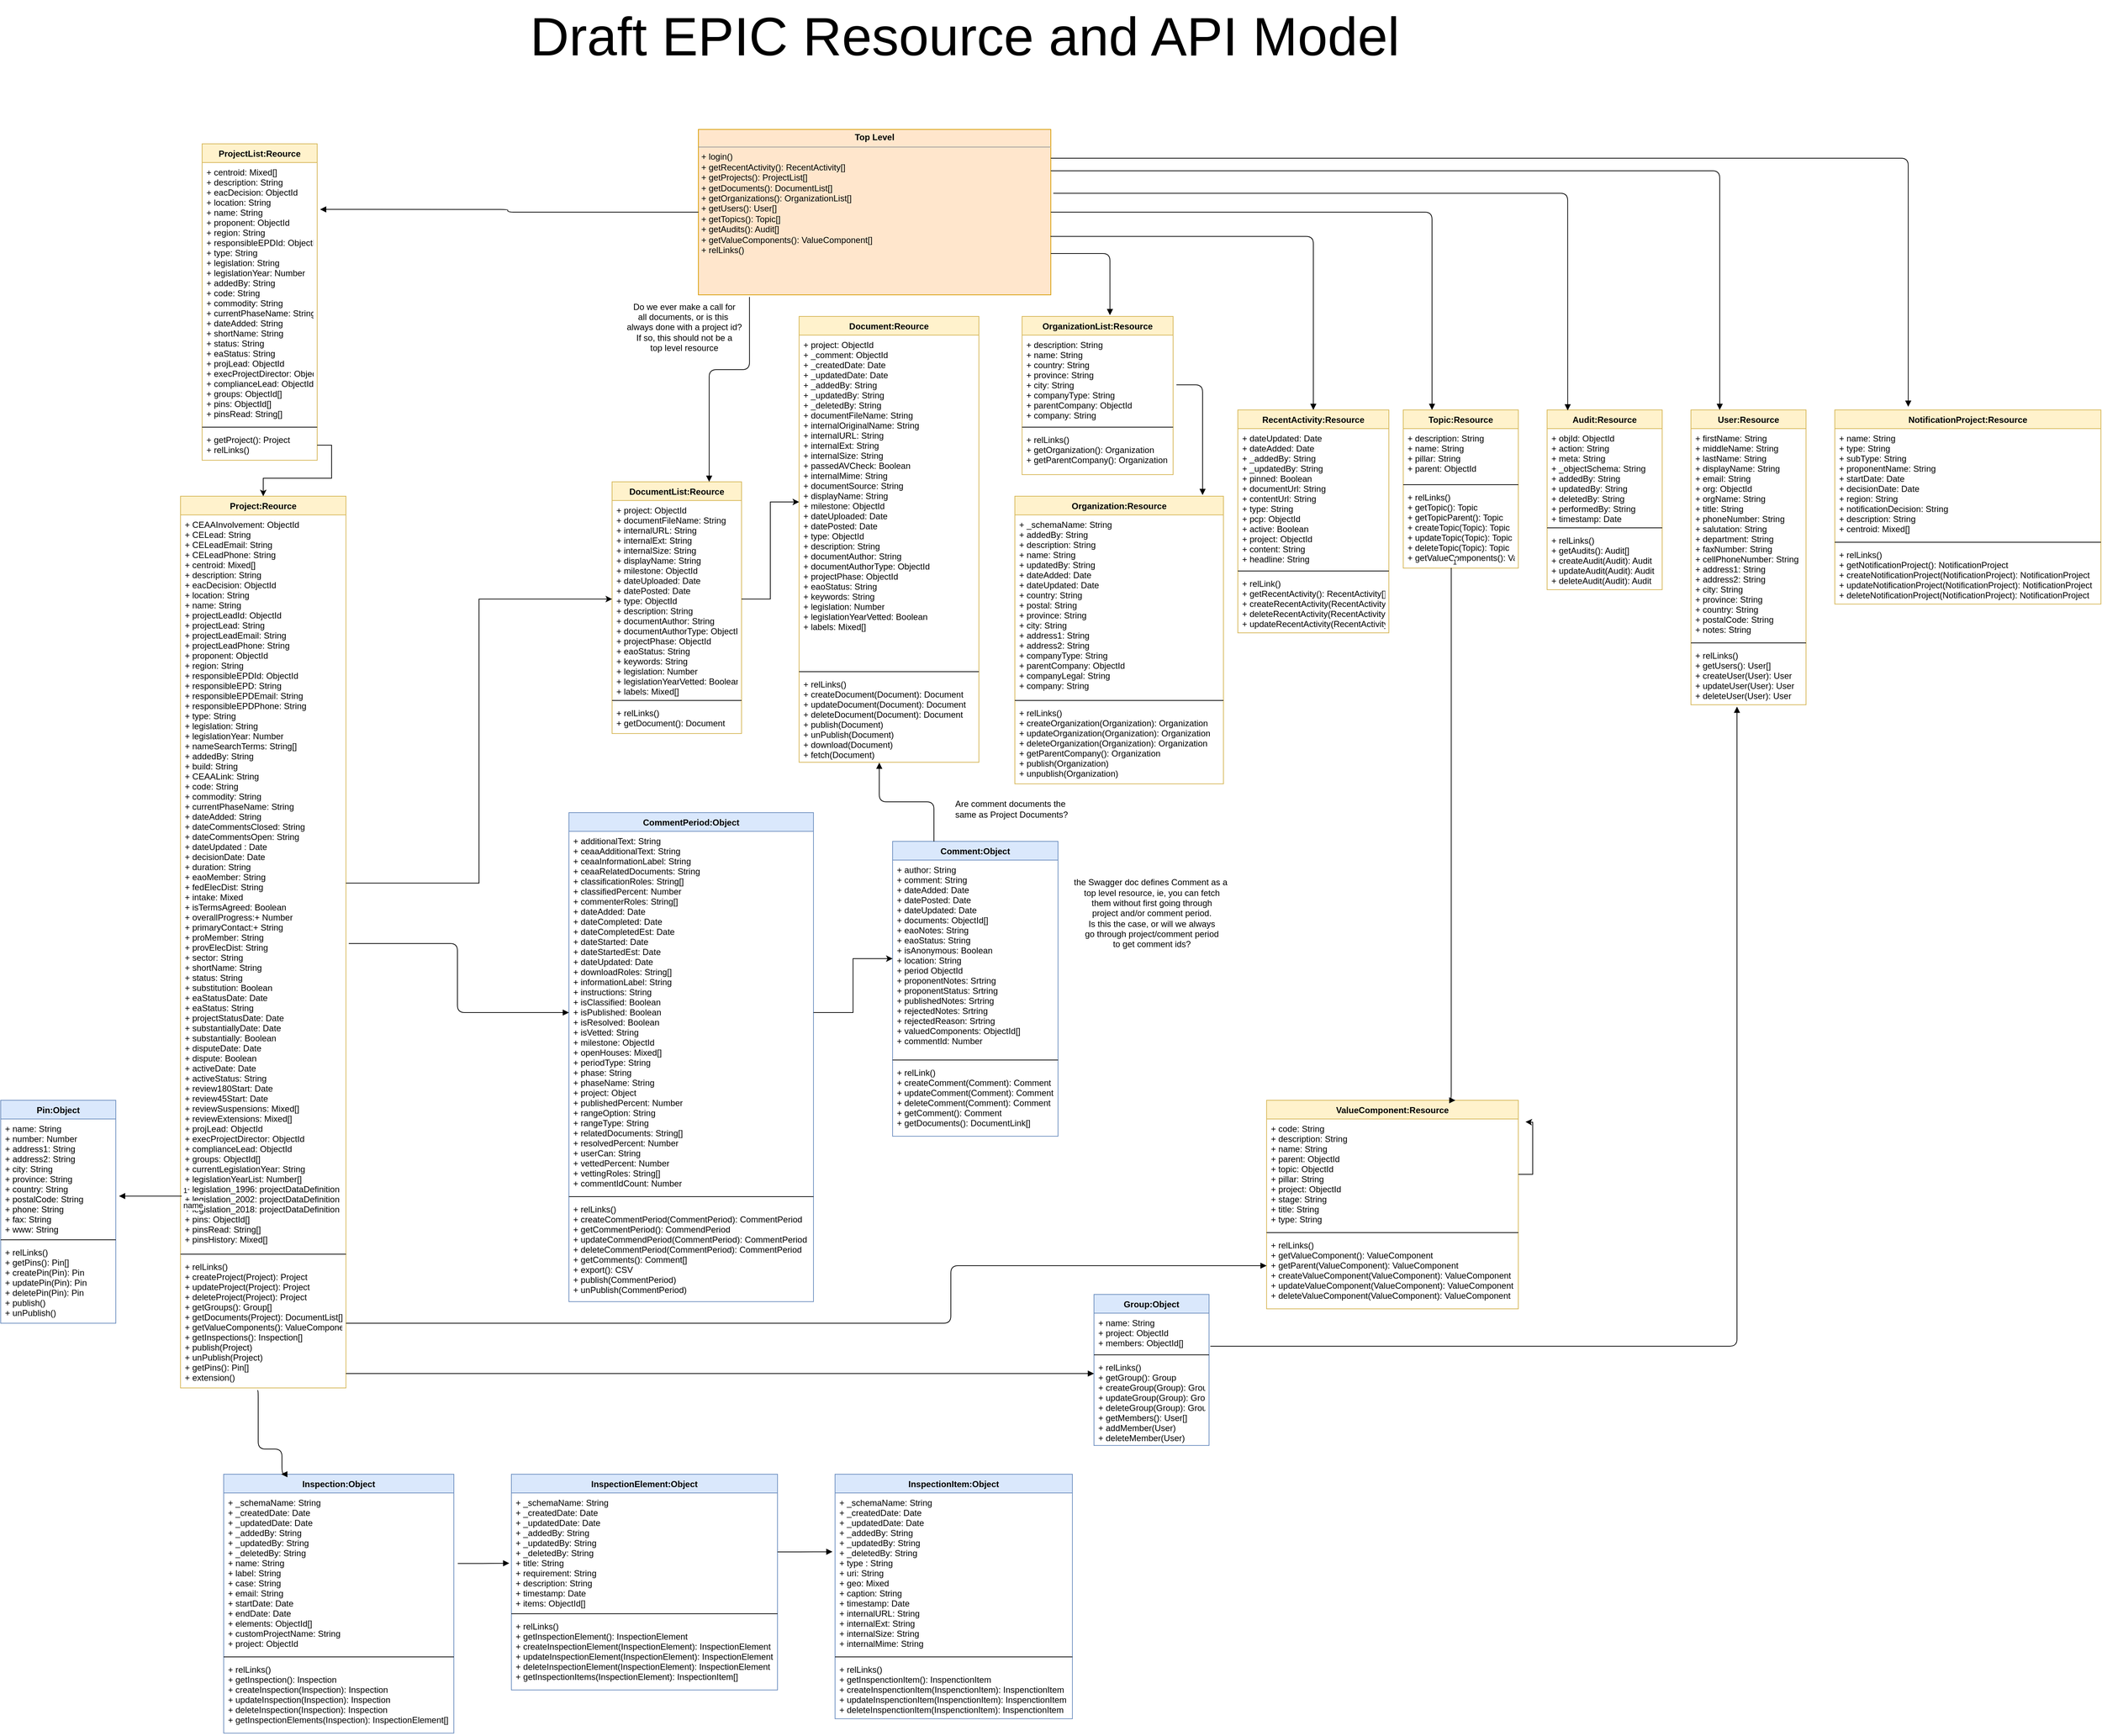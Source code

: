 <mxfile version="12.5.3" type="device"><diagram name="Page-1" id="5f0bae14-7c28-e335-631c-24af17079c00"><mxGraphModel dx="14552" dy="3035" grid="1" gridSize="10" guides="1" tooltips="1" connect="1" arrows="1" fold="1" page="1" pageScale="1" pageWidth="4681" pageHeight="3300" background="#ffffff" math="0" shadow="0"><root><mxCell id="0"/><mxCell id="1" parent="0"/><mxCell id="Jfxm3cT2rvwIQN4_iZR5-6" value="&lt;p style=&quot;margin: 0px ; margin-top: 4px ; text-align: center&quot;&gt;&lt;b&gt;Top Level&lt;/b&gt;&lt;/p&gt;&lt;hr size=&quot;1&quot;&gt;&lt;p style=&quot;margin: 0px ; margin-left: 4px&quot;&gt;+ login()&lt;/p&gt;&lt;p style=&quot;margin: 0px ; margin-left: 4px&quot;&gt;+ getRecentActivity(): RecentActivity[]&lt;/p&gt;&lt;p style=&quot;margin: 0px ; margin-left: 4px&quot;&gt;+ getProjects(): ProjectList[]&lt;br&gt;+ getDocuments(): DocumentList[]&lt;/p&gt;&lt;p style=&quot;margin: 0px ; margin-left: 4px&quot;&gt;+ getOrganizations(): OrganizationList[]&lt;/p&gt;&lt;p style=&quot;margin: 0px ; margin-left: 4px&quot;&gt;+ getUsers(): User[]&lt;/p&gt;&lt;p style=&quot;margin: 0px ; margin-left: 4px&quot;&gt;+ getTopics(): Topic[]&lt;/p&gt;&lt;p style=&quot;margin: 0px ; margin-left: 4px&quot;&gt;+ getAudits(): Audit[]&lt;/p&gt;&lt;p style=&quot;margin: 0px ; margin-left: 4px&quot;&gt;+ getValueComponents(): ValueComponent[]&lt;/p&gt;&lt;p style=&quot;margin: 0px ; margin-left: 4px&quot;&gt;+ relLinks()&lt;/p&gt;" style="verticalAlign=top;align=left;overflow=fill;fontSize=12;fontFamily=Helvetica;html=1;fillColor=#ffe6cc;strokeColor=#d79b00;" vertex="1" parent="1"><mxGeometry x="-7980" y="390" width="490" height="230" as="geometry"/></mxCell><mxCell id="Jfxm3cT2rvwIQN4_iZR5-15" value="ProjectList:Reource" style="swimlane;fontStyle=1;align=center;verticalAlign=top;childLayout=stackLayout;horizontal=1;startSize=26;horizontalStack=0;resizeParent=1;resizeParentMax=0;resizeLast=0;collapsible=1;marginBottom=0;fillColor=#fff2cc;strokeColor=#d6b656;" vertex="1" parent="1"><mxGeometry x="-8670" y="410" width="160" height="440" as="geometry"/></mxCell><mxCell id="Jfxm3cT2rvwIQN4_iZR5-16" value="+ centroid: Mixed[]&#10;+ description: String&#10;+ eacDecision: ObjectId&#10;+ location: String&#10;+ name: String&#10;+ proponent: ObjectId&#10;+ region: String&#10;+ responsibleEPDId: ObjectId&#10;+ type: String&#10;+ legislation: String&#10;+ legislationYear: Number&#10;+ addedBy: String&#10;+ code: String&#10;+ commodity: String&#10;+ currentPhaseName: String&#10;+ dateAdded: String&#10;+ shortName: String&#10;+ status: String&#10;+ eaStatus: String&#10;+ projLead: ObjectId&#10;+ execProjectDirector: ObjectId&#10;+ complianceLead: ObjectId&#10;+ groups: ObjectId[]&#10;+ pins: ObjectId[]&#10;+ pinsRead: String[]&#10;" style="text;strokeColor=none;fillColor=none;align=left;verticalAlign=top;spacingLeft=4;spacingRight=4;overflow=hidden;rotatable=0;points=[[0,0.5],[1,0.5]];portConstraint=eastwest;" vertex="1" parent="Jfxm3cT2rvwIQN4_iZR5-15"><mxGeometry y="26" width="160" height="364" as="geometry"/></mxCell><mxCell id="Jfxm3cT2rvwIQN4_iZR5-17" value="" style="line;strokeWidth=1;fillColor=none;align=left;verticalAlign=middle;spacingTop=-1;spacingLeft=3;spacingRight=3;rotatable=0;labelPosition=right;points=[];portConstraint=eastwest;" vertex="1" parent="Jfxm3cT2rvwIQN4_iZR5-15"><mxGeometry y="390" width="160" height="8" as="geometry"/></mxCell><mxCell id="Jfxm3cT2rvwIQN4_iZR5-18" value="+ getProject(): Project&#10;+ relLinks()" style="text;strokeColor=none;fillColor=none;align=left;verticalAlign=top;spacingLeft=4;spacingRight=4;overflow=hidden;rotatable=0;points=[[0,0.5],[1,0.5]];portConstraint=eastwest;" vertex="1" parent="Jfxm3cT2rvwIQN4_iZR5-15"><mxGeometry y="398" width="160" height="42" as="geometry"/></mxCell><mxCell id="Jfxm3cT2rvwIQN4_iZR5-23" value="Project:Reource" style="swimlane;fontStyle=1;align=center;verticalAlign=top;childLayout=stackLayout;horizontal=1;startSize=26;horizontalStack=0;resizeParent=1;resizeParentMax=0;resizeLast=0;collapsible=1;marginBottom=0;fillColor=#fff2cc;strokeColor=#d6b656;" vertex="1" parent="1"><mxGeometry x="-8700" y="900" width="230" height="1240" as="geometry"/></mxCell><mxCell id="Jfxm3cT2rvwIQN4_iZR5-24" value="+ CEAAInvolvement: ObjectId&#10;+ CELead: String&#10;+ CELeadEmail: String&#10;+ CELeadPhone: String&#10;+ centroid: Mixed[]&#10;+ description: String&#10;+ eacDecision: ObjectId&#10;+ location: String&#10;+ name: String&#10;+ projectLeadId: ObjectId&#10;+ projectLead: String&#10;+ projectLeadEmail: String&#10;+ projectLeadPhone: String&#10;+ proponent: ObjectId&#10;+ region: String&#10;+ responsibleEPDId: ObjectId&#10;+ responsibleEPD: String&#10;+ responsibleEPDEmail: String&#10;+ responsibleEPDPhone: String&#10;+ type: String&#10;+ legislation: String&#10;+ legislationYear: Number&#10;+ nameSearchTerms: String[]&#10;+ addedBy: String&#10;+ build: String&#10;+ CEAALink: String&#10;+ code: String&#10;+ commodity: String&#10;+ currentPhaseName: String&#10;+ dateAdded: String&#10;+ dateCommentsClosed: String&#10;+ dateCommentsOpen: String&#10;+ dateUpdated : Date&#10;+ decisionDate: Date&#10;+ duration: String&#10;+ eaoMember: String&#10;+ fedElecDist: String&#10;+ intake: Mixed&#10;+ isTermsAgreed: Boolean&#10;+ overallProgress:+ Number&#10;+ primaryContact:+ String&#10;+ proMember: String&#10;+ provElecDist: String&#10;+ sector: String&#10;+ shortName: String&#10;+ status: String&#10;+ substitution: Boolean&#10;+ eaStatusDate: Date&#10;+ eaStatus: String&#10;+ projectStatusDate: Date&#10;+ substantiallyDate: Date&#10;+ substantially: Boolean&#10;+ disputeDate: Date&#10;+ dispute: Boolean&#10;+ activeDate: Date&#10;+ activeStatus: String&#10;+ review180Start: Date&#10;+ review45Start: Date&#10;+ reviewSuspensions: Mixed[]&#10;+ reviewExtensions: Mixed[]&#10;+ projLead: ObjectId&#10;+ execProjectDirector: ObjectId&#10;+ complianceLead: ObjectId&#10;+ groups: ObjectId[]&#10;+ currentLegislationYear: String&#10;+ legislationYearList: Number[]&#10;+ legislation_1996: projectDataDefinition&#10;+ legislation_2002: projectDataDefinition&#10;+ legislation_2018: projectDataDefinition&#10;+ pins: ObjectId[]&#10;+ pinsRead: String[]&#10;+ pinsHistory: Mixed[]" style="text;strokeColor=none;fillColor=none;align=left;verticalAlign=top;spacingLeft=4;spacingRight=4;overflow=hidden;rotatable=0;points=[[0,0.5],[1,0.5]];portConstraint=eastwest;" vertex="1" parent="Jfxm3cT2rvwIQN4_iZR5-23"><mxGeometry y="26" width="230" height="1024" as="geometry"/></mxCell><mxCell id="Jfxm3cT2rvwIQN4_iZR5-25" value="" style="line;strokeWidth=1;fillColor=none;align=left;verticalAlign=middle;spacingTop=-1;spacingLeft=3;spacingRight=3;rotatable=0;labelPosition=right;points=[];portConstraint=eastwest;" vertex="1" parent="Jfxm3cT2rvwIQN4_iZR5-23"><mxGeometry y="1050" width="230" height="8" as="geometry"/></mxCell><mxCell id="Jfxm3cT2rvwIQN4_iZR5-26" value="+ relLinks()&#10;+ createProject(Project): Project&#10;+ updateProject(Project): Project&#10;+ deleteProject(Project): Project&#10;+ getGroups(): Group[]&#10;+ getDocuments(Project): DocumentList[]&#10;+ getValueComponents(): ValueComponent[]&#10;+ getInspections(): Inspection[]&#10;+ publish(Project)&#10;+ unPublish(Project)&#10;+ getPins(): Pin[]&#10;+ extension()" style="text;strokeColor=none;fillColor=none;align=left;verticalAlign=top;spacingLeft=4;spacingRight=4;overflow=hidden;rotatable=0;points=[[0,0.5],[1,0.5]];portConstraint=eastwest;" vertex="1" parent="Jfxm3cT2rvwIQN4_iZR5-23"><mxGeometry y="1058" width="230" height="182" as="geometry"/></mxCell><mxCell id="Jfxm3cT2rvwIQN4_iZR5-31" value="DocumentList:Reource" style="swimlane;fontStyle=1;align=center;verticalAlign=top;childLayout=stackLayout;horizontal=1;startSize=26;horizontalStack=0;resizeParent=1;resizeParentMax=0;resizeLast=0;collapsible=1;marginBottom=0;fillColor=#fff2cc;strokeColor=#d6b656;" vertex="1" parent="1"><mxGeometry x="-8100" y="880" width="180" height="350" as="geometry"/></mxCell><mxCell id="Jfxm3cT2rvwIQN4_iZR5-32" value="+ project: ObjectId&#10;+ documentFileName: String&#10;+ internalURL: String&#10;+ internalExt: String&#10;+ internalSize: String&#10;+ displayName: String&#10;+ milestone: ObjectId&#10;+ dateUploaded: Date&#10;+ datePosted: Date&#10;+ type: ObjectId&#10;+ description: String&#10;+ documentAuthor: String&#10;+ documentAuthorType: ObjectId&#10;+ projectPhase: ObjectId&#10;+ eaoStatus: String&#10;+ keywords: String&#10;+ legislation: Number&#10;+ legislationYearVetted: Boolean&#10;+ labels: Mixed[]" style="text;strokeColor=none;fillColor=none;align=left;verticalAlign=top;spacingLeft=4;spacingRight=4;overflow=hidden;rotatable=0;points=[[0,0.5],[1,0.5]];portConstraint=eastwest;" vertex="1" parent="Jfxm3cT2rvwIQN4_iZR5-31"><mxGeometry y="26" width="180" height="274" as="geometry"/></mxCell><mxCell id="Jfxm3cT2rvwIQN4_iZR5-33" value="" style="line;strokeWidth=1;fillColor=none;align=left;verticalAlign=middle;spacingTop=-1;spacingLeft=3;spacingRight=3;rotatable=0;labelPosition=right;points=[];portConstraint=eastwest;" vertex="1" parent="Jfxm3cT2rvwIQN4_iZR5-31"><mxGeometry y="300" width="180" height="8" as="geometry"/></mxCell><mxCell id="Jfxm3cT2rvwIQN4_iZR5-34" value="+ relLinks()&#10;+ getDocument(): Document" style="text;strokeColor=none;fillColor=none;align=left;verticalAlign=top;spacingLeft=4;spacingRight=4;overflow=hidden;rotatable=0;points=[[0,0.5],[1,0.5]];portConstraint=eastwest;" vertex="1" parent="Jfxm3cT2rvwIQN4_iZR5-31"><mxGeometry y="308" width="180" height="42" as="geometry"/></mxCell><mxCell id="Jfxm3cT2rvwIQN4_iZR5-35" value="Document:Reource" style="swimlane;fontStyle=1;align=center;verticalAlign=top;childLayout=stackLayout;horizontal=1;startSize=26;horizontalStack=0;resizeParent=1;resizeParentMax=0;resizeLast=0;collapsible=1;marginBottom=0;fillColor=#fff2cc;strokeColor=#d6b656;" vertex="1" parent="1"><mxGeometry x="-7840" y="650" width="250" height="620" as="geometry"/></mxCell><mxCell id="Jfxm3cT2rvwIQN4_iZR5-36" value="+ project: ObjectId&#10;+ _comment: ObjectId&#10;+ _createdDate: Date&#10;+ _updatedDate: Date&#10;+ _addedBy: String&#10;+ _updatedBy: String&#10;+ _deletedBy: String&#10;+ documentFileName: String&#10;+ internalOriginalName: String&#10;+ internalURL: String&#10;+ internalExt: String&#10;+ internalSize: String&#10;+ passedAVCheck: Boolean&#10;+ internalMime: String&#10;+ documentSource: String&#10;+ displayName: String&#10;+ milestone: ObjectId&#10;+ dateUploaded: Date&#10;+ datePosted: Date&#10;+ type: ObjectId&#10;+ description: String&#10;+ documentAuthor: String&#10;+ documentAuthorType: ObjectId&#10;+ projectPhase: ObjectId&#10;+ eaoStatus: String&#10;+ keywords: String&#10;+ legislation: Number&#10;+ legislationYearVetted: Boolean&#10;+ labels: Mixed[]" style="text;strokeColor=none;fillColor=none;align=left;verticalAlign=top;spacingLeft=4;spacingRight=4;overflow=hidden;rotatable=0;points=[[0,0.5],[1,0.5]];portConstraint=eastwest;" vertex="1" parent="Jfxm3cT2rvwIQN4_iZR5-35"><mxGeometry y="26" width="250" height="464" as="geometry"/></mxCell><mxCell id="Jfxm3cT2rvwIQN4_iZR5-37" value="" style="line;strokeWidth=1;fillColor=none;align=left;verticalAlign=middle;spacingTop=-1;spacingLeft=3;spacingRight=3;rotatable=0;labelPosition=right;points=[];portConstraint=eastwest;" vertex="1" parent="Jfxm3cT2rvwIQN4_iZR5-35"><mxGeometry y="490" width="250" height="8" as="geometry"/></mxCell><mxCell id="Jfxm3cT2rvwIQN4_iZR5-38" value="+ relLinks()&#10;+ createDocument(Document): Document&#10;+ updateDocument(Document): Document&#10;+ deleteDocument(Document): Document&#10;+ publish(Document)&#10;+ unPublish(Document)&#10;+ download(Document)&#10;+ fetch(Document)" style="text;strokeColor=none;fillColor=none;align=left;verticalAlign=top;spacingLeft=4;spacingRight=4;overflow=hidden;rotatable=0;points=[[0,0.5],[1,0.5]];portConstraint=eastwest;" vertex="1" parent="Jfxm3cT2rvwIQN4_iZR5-35"><mxGeometry y="498" width="250" height="122" as="geometry"/></mxCell><mxCell id="Jfxm3cT2rvwIQN4_iZR5-42" value="" style="endArrow=block;endFill=1;html=1;edgeStyle=orthogonalEdgeStyle;align=left;verticalAlign=top;entryX=0.75;entryY=0;entryDx=0;entryDy=0;exitX=0.145;exitY=1.013;exitDx=0;exitDy=0;exitPerimeter=0;shadow=0;comic=0;strokeColor=#000000;jumpStyle=none;" edge="1" parent="1" source="Jfxm3cT2rvwIQN4_iZR5-6" target="Jfxm3cT2rvwIQN4_iZR5-31"><mxGeometry x="-1" relative="1" as="geometry"><mxPoint x="-7810" y="540" as="sourcePoint"/><mxPoint x="-7650" y="540" as="targetPoint"/><Array as="points"><mxPoint x="-7909" y="724"/><mxPoint x="-7965" y="724"/></Array></mxGeometry></mxCell><mxCell id="Jfxm3cT2rvwIQN4_iZR5-43" value="" style="resizable=0;html=1;align=left;verticalAlign=bottom;labelBackgroundColor=#ffffff;fontSize=10;" connectable="0" vertex="1" parent="Jfxm3cT2rvwIQN4_iZR5-42"><mxGeometry x="-1" relative="1" as="geometry"/></mxCell><mxCell id="Jfxm3cT2rvwIQN4_iZR5-60" value="OrganizationList:Resource" style="swimlane;fontStyle=1;align=center;verticalAlign=top;childLayout=stackLayout;horizontal=1;startSize=26;horizontalStack=0;resizeParent=1;resizeParentMax=0;resizeLast=0;collapsible=1;marginBottom=0;fillColor=#fff2cc;strokeColor=#d6b656;" vertex="1" parent="1"><mxGeometry x="-7530" y="650" width="210" height="220" as="geometry"/></mxCell><mxCell id="Jfxm3cT2rvwIQN4_iZR5-61" value="+ description: String&#10;+ name: String&#10;+ country: String&#10;+ province: String&#10;+ city: String&#10;+ companyType: String&#10;+ parentCompany: ObjectId&#10;+ company: String" style="text;strokeColor=none;fillColor=none;align=left;verticalAlign=top;spacingLeft=4;spacingRight=4;overflow=hidden;rotatable=0;points=[[0,0.5],[1,0.5]];portConstraint=eastwest;" vertex="1" parent="Jfxm3cT2rvwIQN4_iZR5-60"><mxGeometry y="26" width="210" height="124" as="geometry"/></mxCell><mxCell id="Jfxm3cT2rvwIQN4_iZR5-62" value="" style="line;strokeWidth=1;fillColor=none;align=left;verticalAlign=middle;spacingTop=-1;spacingLeft=3;spacingRight=3;rotatable=0;labelPosition=right;points=[];portConstraint=eastwest;" vertex="1" parent="Jfxm3cT2rvwIQN4_iZR5-60"><mxGeometry y="150" width="210" height="8" as="geometry"/></mxCell><mxCell id="Jfxm3cT2rvwIQN4_iZR5-63" value="+ relLinks()&#10;+ getOrganization(): Organization&#10;+ getParentCompany(): Organization" style="text;strokeColor=none;fillColor=none;align=left;verticalAlign=top;spacingLeft=4;spacingRight=4;overflow=hidden;rotatable=0;points=[[0,0.5],[1,0.5]];portConstraint=eastwest;" vertex="1" parent="Jfxm3cT2rvwIQN4_iZR5-60"><mxGeometry y="158" width="210" height="62" as="geometry"/></mxCell><mxCell id="Jfxm3cT2rvwIQN4_iZR5-64" value="Organization:Resource" style="swimlane;fontStyle=1;align=center;verticalAlign=top;childLayout=stackLayout;horizontal=1;startSize=26;horizontalStack=0;resizeParent=1;resizeParentMax=0;resizeLast=0;collapsible=1;marginBottom=0;fillColor=#fff2cc;strokeColor=#d6b656;" vertex="1" parent="1"><mxGeometry x="-7540" y="900" width="290" height="400" as="geometry"/></mxCell><mxCell id="Jfxm3cT2rvwIQN4_iZR5-65" value="+ _schemaName: String&#10;+ addedBy: String&#10;+ description: String&#10;+ name: String&#10;+ updatedBy: String&#10;+ dateAdded: Date&#10;+ dateUpdated: Date&#10;+ country: String&#10;+ postal: String&#10;+ province: String&#10;+ city: String&#10;+ address1: String&#10;+ address2: String&#10;+ companyType: String&#10;+ parentCompany: ObjectId&#10;+ companyLegal: String&#10;+ company: String" style="text;strokeColor=none;fillColor=none;align=left;verticalAlign=top;spacingLeft=4;spacingRight=4;overflow=hidden;rotatable=0;points=[[0,0.5],[1,0.5]];portConstraint=eastwest;" vertex="1" parent="Jfxm3cT2rvwIQN4_iZR5-64"><mxGeometry y="26" width="290" height="254" as="geometry"/></mxCell><mxCell id="Jfxm3cT2rvwIQN4_iZR5-66" value="" style="line;strokeWidth=1;fillColor=none;align=left;verticalAlign=middle;spacingTop=-1;spacingLeft=3;spacingRight=3;rotatable=0;labelPosition=right;points=[];portConstraint=eastwest;" vertex="1" parent="Jfxm3cT2rvwIQN4_iZR5-64"><mxGeometry y="280" width="290" height="8" as="geometry"/></mxCell><mxCell id="Jfxm3cT2rvwIQN4_iZR5-67" value="+ relLinks()&#10;+ createOrganization(Organization): Organization&#10;+ updateOrganization(Organization): Organization&#10;+ deleteOrganization(Organization): Organization&#10;+ getParentCompany(): Organization&#10;+ publish(Organization)&#10;+ unpublish(Organization)" style="text;strokeColor=none;fillColor=none;align=left;verticalAlign=top;spacingLeft=4;spacingRight=4;overflow=hidden;rotatable=0;points=[[0,0.5],[1,0.5]];portConstraint=eastwest;" vertex="1" parent="Jfxm3cT2rvwIQN4_iZR5-64"><mxGeometry y="288" width="290" height="112" as="geometry"/></mxCell><mxCell id="Jfxm3cT2rvwIQN4_iZR5-73" value="Topic:Resource" style="swimlane;fontStyle=1;align=center;verticalAlign=top;childLayout=stackLayout;horizontal=1;startSize=26;horizontalStack=0;resizeParent=1;resizeParentMax=0;resizeLast=0;collapsible=1;marginBottom=0;fillColor=#fff2cc;strokeColor=#d6b656;" vertex="1" parent="1"><mxGeometry x="-7000" y="780" width="160" height="220" as="geometry"/></mxCell><mxCell id="Jfxm3cT2rvwIQN4_iZR5-74" value="+ description: String&#10;+ name: String&#10;+ pillar: String&#10;+ parent: ObjectId" style="text;strokeColor=none;fillColor=none;align=left;verticalAlign=top;spacingLeft=4;spacingRight=4;overflow=hidden;rotatable=0;points=[[0,0.5],[1,0.5]];portConstraint=eastwest;" vertex="1" parent="Jfxm3cT2rvwIQN4_iZR5-73"><mxGeometry y="26" width="160" height="74" as="geometry"/></mxCell><mxCell id="Jfxm3cT2rvwIQN4_iZR5-75" value="" style="line;strokeWidth=1;fillColor=none;align=left;verticalAlign=middle;spacingTop=-1;spacingLeft=3;spacingRight=3;rotatable=0;labelPosition=right;points=[];portConstraint=eastwest;" vertex="1" parent="Jfxm3cT2rvwIQN4_iZR5-73"><mxGeometry y="100" width="160" height="8" as="geometry"/></mxCell><mxCell id="Jfxm3cT2rvwIQN4_iZR5-76" value="+ relLinks()&#10;+ getTopic(): Topic&#10;+ getTopicParent(): Topic&#10;+ createTopic(Topic): Topic&#10;+ updateTopic(Topic): Topic&#10;+ deleteTopic(Topic): Topic&#10;+ getValueComponents(): ValueComponent[]" style="text;strokeColor=none;fillColor=none;align=left;verticalAlign=top;spacingLeft=4;spacingRight=4;overflow=hidden;rotatable=0;points=[[0,0.5],[1,0.5]];portConstraint=eastwest;" vertex="1" parent="Jfxm3cT2rvwIQN4_iZR5-73"><mxGeometry y="108" width="160" height="112" as="geometry"/></mxCell><mxCell id="Jfxm3cT2rvwIQN4_iZR5-79" value="CommentPeriod:Object" style="swimlane;fontStyle=1;align=center;verticalAlign=top;childLayout=stackLayout;horizontal=1;startSize=26;horizontalStack=0;resizeParent=1;resizeParentMax=0;resizeLast=0;collapsible=1;marginBottom=0;fillColor=#dae8fc;strokeColor=#6c8ebf;" vertex="1" parent="1"><mxGeometry x="-8160" y="1340" width="340" height="680" as="geometry"/></mxCell><mxCell id="Jfxm3cT2rvwIQN4_iZR5-80" value="+ additionalText: String&#10;+ ceaaAdditionalText: String&#10;+ ceaaInformationLabel: String&#10;+ ceaaRelatedDocuments: String&#10;+ classificationRoles: String[]&#10;+ classifiedPercent: Number&#10;+ commenterRoles: String[]&#10;+ dateAdded: Date&#10;+ dateCompleted: Date&#10;+ dateCompletedEst: Date&#10;+ dateStarted: Date&#10;+ dateStartedEst: Date&#10;+ dateUpdated: Date&#10;+ downloadRoles: String[]&#10;+ informationLabel: String&#10;+ instructions: String&#10;+ isClassified: Boolean&#10;+ isPublished: Boolean&#10;+ isResolved: Boolean&#10;+ isVetted: String&#10;+ milestone: ObjectId&#10;+ openHouses: Mixed[]&#10;+ periodType: String&#10;+ phase: String&#10;+ phaseName: String&#10;+ project: Object&#10;+ publishedPercent: Number&#10;+ rangeOption: String&#10;+ rangeType: String&#10;+ relatedDocuments: String[]&#10;+ resolvedPercent: Number&#10;+ userCan: String&#10;+ vettedPercent: Number&#10;+ vettingRoles: String[]&#10;+ commentIdCount: Number" style="text;align=left;verticalAlign=top;spacingLeft=4;spacingRight=4;overflow=hidden;rotatable=0;points=[[0,0.5],[1,0.5]];portConstraint=eastwest;" vertex="1" parent="Jfxm3cT2rvwIQN4_iZR5-79"><mxGeometry y="26" width="340" height="504" as="geometry"/></mxCell><mxCell id="Jfxm3cT2rvwIQN4_iZR5-81" value="" style="line;strokeWidth=1;fillColor=none;align=left;verticalAlign=middle;spacingTop=-1;spacingLeft=3;spacingRight=3;rotatable=0;labelPosition=right;points=[];portConstraint=eastwest;" vertex="1" parent="Jfxm3cT2rvwIQN4_iZR5-79"><mxGeometry y="530" width="340" height="8" as="geometry"/></mxCell><mxCell id="Jfxm3cT2rvwIQN4_iZR5-82" value="+ relLinks()&#10;+ createCommentPeriod(CommentPeriod): CommentPeriod&#10;+ getCommentPeriod(): CommendPeriod&#10;+ updateCommendPeriod(CommentPeriod): CommentPeriod&#10;+ deleteCommentPeriod(CommentPeriod): CommentPeriod&#10;+ getComments(): Comment[]&#10;+ export(): CSV&#10;+ publish(CommentPeriod)&#10;+ unPublish(CommentPeriod)" style="text;align=left;verticalAlign=top;spacingLeft=4;spacingRight=4;overflow=hidden;rotatable=0;points=[[0,0.5],[1,0.5]];portConstraint=eastwest;" vertex="1" parent="Jfxm3cT2rvwIQN4_iZR5-79"><mxGeometry y="538" width="340" height="142" as="geometry"/></mxCell><mxCell id="Jfxm3cT2rvwIQN4_iZR5-83" value="" style="endArrow=block;endFill=1;html=1;edgeStyle=orthogonalEdgeStyle;align=left;verticalAlign=top;strokeColor=#000000;exitX=1.017;exitY=0.582;exitDx=0;exitDy=0;exitPerimeter=0;entryX=0;entryY=0.5;entryDx=0;entryDy=0;" edge="1" parent="1" source="Jfxm3cT2rvwIQN4_iZR5-24" target="Jfxm3cT2rvwIQN4_iZR5-80"><mxGeometry x="-1" relative="1" as="geometry"><mxPoint x="-8080" y="1580" as="sourcePoint"/><mxPoint x="-7920" y="1580" as="targetPoint"/></mxGeometry></mxCell><mxCell id="Jfxm3cT2rvwIQN4_iZR5-84" value="" style="resizable=0;html=1;align=left;verticalAlign=bottom;labelBackgroundColor=#ffffff;fontSize=10;" connectable="0" vertex="1" parent="Jfxm3cT2rvwIQN4_iZR5-83"><mxGeometry x="-1" relative="1" as="geometry"/></mxCell><mxCell id="Jfxm3cT2rvwIQN4_iZR5-87" value="Comment:Object" style="swimlane;fontStyle=1;align=center;verticalAlign=top;childLayout=stackLayout;horizontal=1;startSize=26;horizontalStack=0;resizeParent=1;resizeParentMax=0;resizeLast=0;collapsible=1;marginBottom=0;fillColor=#dae8fc;strokeColor=#6c8ebf;" vertex="1" parent="1"><mxGeometry x="-7710" y="1380" width="230" height="410" as="geometry"/></mxCell><mxCell id="Jfxm3cT2rvwIQN4_iZR5-88" value="+ author: String&#10;+ comment: String&#10;+ dateAdded: Date&#10;+ datePosted: Date&#10;+ dateUpdated: Date&#10;+ documents: ObjectId[]&#10;+ eaoNotes: String&#10;+ eaoStatus: String&#10;+ isAnonymous: Boolean&#10;+ location: String&#10;+ period ObjectId&#10;+ proponentNotes: Srtring&#10;+ proponentStatus: Srtring&#10;+ publishedNotes: Srtring&#10;+ rejectedNotes: Srtring&#10;+ rejectedReason: Srtring&#10;+ valuedComponents: ObjectId[]&#10;+ commentId: Number" style="text;align=left;verticalAlign=top;spacingLeft=4;spacingRight=4;overflow=hidden;rotatable=0;points=[[0,0.5],[1,0.5]];portConstraint=eastwest;" vertex="1" parent="Jfxm3cT2rvwIQN4_iZR5-87"><mxGeometry y="26" width="230" height="274" as="geometry"/></mxCell><mxCell id="Jfxm3cT2rvwIQN4_iZR5-89" value="" style="line;strokeWidth=1;fillColor=none;align=left;verticalAlign=middle;spacingTop=-1;spacingLeft=3;spacingRight=3;rotatable=0;labelPosition=right;points=[];portConstraint=eastwest;" vertex="1" parent="Jfxm3cT2rvwIQN4_iZR5-87"><mxGeometry y="300" width="230" height="8" as="geometry"/></mxCell><mxCell id="Jfxm3cT2rvwIQN4_iZR5-90" value="+ relLink()&#10;+ createComment(Comment): Comment&#10;+ updateComment(Comment): Comment&#10;+ deleteComment(Comment): Comment&#10;+ getComment(): Comment&#10;+ getDocuments(): DocumentLink[]" style="text;align=left;verticalAlign=top;spacingLeft=4;spacingRight=4;overflow=hidden;rotatable=0;points=[[0,0.5],[1,0.5]];portConstraint=eastwest;" vertex="1" parent="Jfxm3cT2rvwIQN4_iZR5-87"><mxGeometry y="308" width="230" height="102" as="geometry"/></mxCell><mxCell id="Jfxm3cT2rvwIQN4_iZR5-93" value="" style="endArrow=block;endFill=1;html=1;edgeStyle=orthogonalEdgeStyle;align=left;verticalAlign=top;strokeColor=#000000;entryX=0.446;entryY=1.004;entryDx=0;entryDy=0;entryPerimeter=0;exitX=0.25;exitY=0;exitDx=0;exitDy=0;" edge="1" parent="1" source="Jfxm3cT2rvwIQN4_iZR5-87" target="Jfxm3cT2rvwIQN4_iZR5-38"><mxGeometry x="-1" relative="1" as="geometry"><mxPoint x="-7460" y="1310" as="sourcePoint"/><mxPoint x="-7300" y="1310" as="targetPoint"/></mxGeometry></mxCell><mxCell id="Jfxm3cT2rvwIQN4_iZR5-94" value="" style="resizable=0;html=1;align=left;verticalAlign=bottom;labelBackgroundColor=#ffffff;fontSize=10;" connectable="0" vertex="1" parent="Jfxm3cT2rvwIQN4_iZR5-93"><mxGeometry x="-1" relative="1" as="geometry"/></mxCell><mxCell id="Jfxm3cT2rvwIQN4_iZR5-95" value="RecentActivity:Resource" style="swimlane;fontStyle=1;align=center;verticalAlign=top;childLayout=stackLayout;horizontal=1;startSize=26;horizontalStack=0;resizeParent=1;resizeParentMax=0;resizeLast=0;collapsible=1;marginBottom=0;fillColor=#fff2cc;strokeColor=#d6b656;" vertex="1" parent="1"><mxGeometry x="-7230" y="780" width="210" height="310" as="geometry"/></mxCell><mxCell id="Jfxm3cT2rvwIQN4_iZR5-96" value="+ dateUpdated: Date&#10;+ dateAdded: Date&#10;+ _addedBy: String&#10;+ _updatedBy: String&#10;+ pinned: Boolean&#10;+ documentUrl: String&#10;+ contentUrl: String&#10;+ type: String&#10;+ pcp: ObjectId&#10;+ active: Boolean&#10;+ project: ObjectId&#10;+ content: String&#10;+ headline: String" style="text;strokeColor=none;fillColor=none;align=left;verticalAlign=top;spacingLeft=4;spacingRight=4;overflow=hidden;rotatable=0;points=[[0,0.5],[1,0.5]];portConstraint=eastwest;" vertex="1" parent="Jfxm3cT2rvwIQN4_iZR5-95"><mxGeometry y="26" width="210" height="194" as="geometry"/></mxCell><mxCell id="Jfxm3cT2rvwIQN4_iZR5-97" value="" style="line;strokeWidth=1;fillColor=none;align=left;verticalAlign=middle;spacingTop=-1;spacingLeft=3;spacingRight=3;rotatable=0;labelPosition=right;points=[];portConstraint=eastwest;" vertex="1" parent="Jfxm3cT2rvwIQN4_iZR5-95"><mxGeometry y="220" width="210" height="8" as="geometry"/></mxCell><mxCell id="Jfxm3cT2rvwIQN4_iZR5-98" value="+ relLink()&#10;+ getRecentActivity(): RecentActivity[]&#10;+ createRecentActivity(RecentActivity): RecentActivity&#10;+ deleteRecentActivity(RecentActivity): RecentActivity&#10;+ updateRecentActivity(RecentActivity): RecentActivity" style="text;strokeColor=none;fillColor=none;align=left;verticalAlign=top;spacingLeft=4;spacingRight=4;overflow=hidden;rotatable=0;points=[[0,0.5],[1,0.5]];portConstraint=eastwest;" vertex="1" parent="Jfxm3cT2rvwIQN4_iZR5-95"><mxGeometry y="228" width="210" height="82" as="geometry"/></mxCell><mxCell id="Jfxm3cT2rvwIQN4_iZR5-99" value="" style="endArrow=block;endFill=1;html=1;edgeStyle=orthogonalEdgeStyle;align=left;verticalAlign=top;strokeColor=#000000;exitX=0.999;exitY=0.647;exitDx=0;exitDy=0;entryX=0.5;entryY=0;entryDx=0;entryDy=0;exitPerimeter=0;" edge="1" parent="1" source="Jfxm3cT2rvwIQN4_iZR5-6" target="Jfxm3cT2rvwIQN4_iZR5-95"><mxGeometry x="-1" relative="1" as="geometry"><mxPoint x="-7370" y="480" as="sourcePoint"/><mxPoint x="-7210" y="480" as="targetPoint"/></mxGeometry></mxCell><mxCell id="Jfxm3cT2rvwIQN4_iZR5-100" value="" style="resizable=0;html=1;align=left;verticalAlign=bottom;labelBackgroundColor=#ffffff;fontSize=10;" connectable="0" vertex="1" parent="Jfxm3cT2rvwIQN4_iZR5-99"><mxGeometry x="-1" relative="1" as="geometry"/></mxCell><mxCell id="Jfxm3cT2rvwIQN4_iZR5-101" value="Audit:Resource" style="swimlane;fontStyle=1;align=center;verticalAlign=top;childLayout=stackLayout;horizontal=1;startSize=26;horizontalStack=0;resizeParent=1;resizeParentMax=0;resizeLast=0;collapsible=1;marginBottom=0;fillColor=#fff2cc;strokeColor=#d6b656;" vertex="1" parent="1"><mxGeometry x="-6800" y="780" width="160" height="250" as="geometry"/></mxCell><mxCell id="Jfxm3cT2rvwIQN4_iZR5-102" value="+ objId: ObjectId&#10;+ action: String&#10;+ meta: String&#10;+ _objectSchema: String&#10;+ addedBy: String&#10;+ updatedBy: String&#10;+ deletedBy: String&#10;+ performedBy: String&#10;+ timestamp: Date" style="text;strokeColor=none;fillColor=none;align=left;verticalAlign=top;spacingLeft=4;spacingRight=4;overflow=hidden;rotatable=0;points=[[0,0.5],[1,0.5]];portConstraint=eastwest;" vertex="1" parent="Jfxm3cT2rvwIQN4_iZR5-101"><mxGeometry y="26" width="160" height="134" as="geometry"/></mxCell><mxCell id="Jfxm3cT2rvwIQN4_iZR5-103" value="" style="line;strokeWidth=1;fillColor=none;align=left;verticalAlign=middle;spacingTop=-1;spacingLeft=3;spacingRight=3;rotatable=0;labelPosition=right;points=[];portConstraint=eastwest;" vertex="1" parent="Jfxm3cT2rvwIQN4_iZR5-101"><mxGeometry y="160" width="160" height="8" as="geometry"/></mxCell><mxCell id="Jfxm3cT2rvwIQN4_iZR5-104" value="+ relLinks()&#10;+ getAudits(): Audit[]&#10;+ createAudit(Audit): Audit&#10;+ updateAudit(Audit): Audit&#10;+ deleteAudit(Audit): Audit" style="text;strokeColor=none;fillColor=none;align=left;verticalAlign=top;spacingLeft=4;spacingRight=4;overflow=hidden;rotatable=0;points=[[0,0.5],[1,0.5]];portConstraint=eastwest;" vertex="1" parent="Jfxm3cT2rvwIQN4_iZR5-101"><mxGeometry y="168" width="160" height="82" as="geometry"/></mxCell><mxCell id="Jfxm3cT2rvwIQN4_iZR5-106" value="" style="endArrow=block;endFill=1;html=1;edgeStyle=orthogonalEdgeStyle;align=left;verticalAlign=top;strokeColor=#000000;exitX=1;exitY=0.75;exitDx=0;exitDy=0;entryX=0.582;entryY=-0.008;entryDx=0;entryDy=0;entryPerimeter=0;" edge="1" parent="1" source="Jfxm3cT2rvwIQN4_iZR5-6" target="Jfxm3cT2rvwIQN4_iZR5-60"><mxGeometry x="-1" relative="1" as="geometry"><mxPoint x="-7390" y="550" as="sourcePoint"/><mxPoint x="-7230" y="550" as="targetPoint"/></mxGeometry></mxCell><mxCell id="Jfxm3cT2rvwIQN4_iZR5-107" value="" style="resizable=0;html=1;align=left;verticalAlign=bottom;labelBackgroundColor=#ffffff;fontSize=10;" connectable="0" vertex="1" parent="Jfxm3cT2rvwIQN4_iZR5-106"><mxGeometry x="-1" relative="1" as="geometry"/></mxCell><mxCell id="Jfxm3cT2rvwIQN4_iZR5-108" value="" style="endArrow=block;endFill=1;html=1;edgeStyle=orthogonalEdgeStyle;align=left;verticalAlign=top;strokeColor=#000000;entryX=0.25;entryY=0;entryDx=0;entryDy=0;" edge="1" parent="1" source="Jfxm3cT2rvwIQN4_iZR5-6" target="Jfxm3cT2rvwIQN4_iZR5-73"><mxGeometry x="-1" relative="1" as="geometry"><mxPoint x="-7300" y="460" as="sourcePoint"/><mxPoint x="-7140" y="460" as="targetPoint"/></mxGeometry></mxCell><mxCell id="Jfxm3cT2rvwIQN4_iZR5-109" value="" style="resizable=0;html=1;align=left;verticalAlign=bottom;labelBackgroundColor=#ffffff;fontSize=10;" connectable="0" vertex="1" parent="Jfxm3cT2rvwIQN4_iZR5-108"><mxGeometry x="-1" relative="1" as="geometry"/></mxCell><mxCell id="Jfxm3cT2rvwIQN4_iZR5-110" value="" style="endArrow=block;endFill=1;html=1;edgeStyle=orthogonalEdgeStyle;align=left;verticalAlign=top;strokeColor=#000000;exitX=1.007;exitY=0.386;exitDx=0;exitDy=0;entryX=0.179;entryY=0.003;entryDx=0;entryDy=0;entryPerimeter=0;exitPerimeter=0;" edge="1" parent="1" source="Jfxm3cT2rvwIQN4_iZR5-6" target="Jfxm3cT2rvwIQN4_iZR5-101"><mxGeometry x="-1" relative="1" as="geometry"><mxPoint x="-7390" y="420" as="sourcePoint"/><mxPoint x="-7230" y="420" as="targetPoint"/></mxGeometry></mxCell><mxCell id="Jfxm3cT2rvwIQN4_iZR5-111" value="" style="resizable=0;html=1;align=left;verticalAlign=bottom;labelBackgroundColor=#ffffff;fontSize=10;" connectable="0" vertex="1" parent="Jfxm3cT2rvwIQN4_iZR5-110"><mxGeometry x="-1" relative="1" as="geometry"/></mxCell><mxCell id="Jfxm3cT2rvwIQN4_iZR5-112" value="" style="endArrow=block;endFill=1;html=1;edgeStyle=orthogonalEdgeStyle;align=left;verticalAlign=top;strokeColor=#000000;exitX=0;exitY=0.5;exitDx=0;exitDy=0;entryX=1.025;entryY=0.179;entryDx=0;entryDy=0;entryPerimeter=0;" edge="1" parent="1" source="Jfxm3cT2rvwIQN4_iZR5-6" target="Jfxm3cT2rvwIQN4_iZR5-16"><mxGeometry x="-1" relative="1" as="geometry"><mxPoint x="-8110" y="620" as="sourcePoint"/><mxPoint x="-7950" y="620" as="targetPoint"/></mxGeometry></mxCell><mxCell id="Jfxm3cT2rvwIQN4_iZR5-113" value="" style="resizable=0;html=1;align=left;verticalAlign=bottom;labelBackgroundColor=#ffffff;fontSize=10;" connectable="0" vertex="1" parent="Jfxm3cT2rvwIQN4_iZR5-112"><mxGeometry x="-1" relative="1" as="geometry"/></mxCell><mxCell id="Jfxm3cT2rvwIQN4_iZR5-114" value="Are comment documents the&amp;nbsp;&lt;br&gt;same as Project Documents?" style="text;html=1;align=center;verticalAlign=middle;resizable=0;points=[];autosize=1;" vertex="1" parent="1"><mxGeometry x="-7630" y="1320" width="170" height="30" as="geometry"/></mxCell><mxCell id="Jfxm3cT2rvwIQN4_iZR5-115" value="Pin:Object" style="swimlane;fontStyle=1;align=center;verticalAlign=top;childLayout=stackLayout;horizontal=1;startSize=26;horizontalStack=0;resizeParent=1;resizeParentMax=0;resizeLast=0;collapsible=1;marginBottom=0;fillColor=#dae8fc;strokeColor=#6c8ebf;" vertex="1" parent="1"><mxGeometry x="-8950" y="1740" width="160" height="310" as="geometry"/></mxCell><mxCell id="Jfxm3cT2rvwIQN4_iZR5-116" value="+ name: String&#10;+ number: Number&#10;+ address1: String&#10;+ address2: String&#10;+ city: String&#10;+ province: String&#10;+ country: String&#10;+ postalCode: String&#10;+ phone: String&#10;+ fax: String&#10;+ www: String" style="text;align=left;verticalAlign=top;spacingLeft=4;spacingRight=4;overflow=hidden;rotatable=0;points=[[0,0.5],[1,0.5]];portConstraint=eastwest;" vertex="1" parent="Jfxm3cT2rvwIQN4_iZR5-115"><mxGeometry y="26" width="160" height="164" as="geometry"/></mxCell><mxCell id="Jfxm3cT2rvwIQN4_iZR5-117" value="" style="line;strokeWidth=1;fillColor=none;align=left;verticalAlign=middle;spacingTop=-1;spacingLeft=3;spacingRight=3;rotatable=0;labelPosition=right;points=[];portConstraint=eastwest;" vertex="1" parent="Jfxm3cT2rvwIQN4_iZR5-115"><mxGeometry y="190" width="160" height="8" as="geometry"/></mxCell><mxCell id="Jfxm3cT2rvwIQN4_iZR5-118" value="+ relLinks()&#10;+ getPins(): Pin[]&#10;+ createPin(Pin): Pin&#10;+ updatePin(Pin): Pin&#10;+ deletePin(Pin): Pin&#10;+ publish()&#10;+ unPublish()" style="text;align=left;verticalAlign=top;spacingLeft=4;spacingRight=4;overflow=hidden;rotatable=0;points=[[0,0.5],[1,0.5]];portConstraint=eastwest;" vertex="1" parent="Jfxm3cT2rvwIQN4_iZR5-115"><mxGeometry y="198" width="160" height="112" as="geometry"/></mxCell><mxCell id="Jfxm3cT2rvwIQN4_iZR5-121" value="User:Resource" style="swimlane;fontStyle=1;align=center;verticalAlign=top;childLayout=stackLayout;horizontal=1;startSize=26;horizontalStack=0;resizeParent=1;resizeParentMax=0;resizeLast=0;collapsible=1;marginBottom=0;fillColor=#fff2cc;strokeColor=#d6b656;" vertex="1" parent="1"><mxGeometry x="-6600" y="780" width="160" height="410" as="geometry"/></mxCell><mxCell id="Jfxm3cT2rvwIQN4_iZR5-122" value="+ firstName: String&#10;+ middleName: String&#10;+ lastName: String&#10;+ displayName: String&#10;+ email: String&#10;+ org: ObjectId&#10;+ orgName: String&#10;+ title: String&#10;+ phoneNumber: String&#10;+ salutation: String&#10;+ department: String&#10;+ faxNumber: String&#10;+ cellPhoneNumber: String&#10;+ address1: String&#10;+ address2: String&#10;+ city: String&#10;+ province: String&#10;+ country: String&#10;+ postalCode: String&#10;+ notes: String" style="text;strokeColor=none;fillColor=none;align=left;verticalAlign=top;spacingLeft=4;spacingRight=4;overflow=hidden;rotatable=0;points=[[0,0.5],[1,0.5]];portConstraint=eastwest;" vertex="1" parent="Jfxm3cT2rvwIQN4_iZR5-121"><mxGeometry y="26" width="160" height="294" as="geometry"/></mxCell><mxCell id="Jfxm3cT2rvwIQN4_iZR5-123" value="" style="line;strokeWidth=1;fillColor=none;align=left;verticalAlign=middle;spacingTop=-1;spacingLeft=3;spacingRight=3;rotatable=0;labelPosition=right;points=[];portConstraint=eastwest;" vertex="1" parent="Jfxm3cT2rvwIQN4_iZR5-121"><mxGeometry y="320" width="160" height="8" as="geometry"/></mxCell><mxCell id="Jfxm3cT2rvwIQN4_iZR5-124" value="+ relLinks()&#10;+ getUsers(): User[]&#10;+ createUser(User): User&#10;+ updateUser(User): User&#10;+ deleteUser(User): User" style="text;strokeColor=none;fillColor=none;align=left;verticalAlign=top;spacingLeft=4;spacingRight=4;overflow=hidden;rotatable=0;points=[[0,0.5],[1,0.5]];portConstraint=eastwest;" vertex="1" parent="Jfxm3cT2rvwIQN4_iZR5-121"><mxGeometry y="328" width="160" height="82" as="geometry"/></mxCell><mxCell id="Jfxm3cT2rvwIQN4_iZR5-125" value="" style="endArrow=block;endFill=1;html=1;edgeStyle=orthogonalEdgeStyle;align=left;verticalAlign=top;strokeColor=#000000;exitX=1;exitY=0.25;exitDx=0;exitDy=0;entryX=0.25;entryY=0;entryDx=0;entryDy=0;" edge="1" parent="1" source="Jfxm3cT2rvwIQN4_iZR5-6" target="Jfxm3cT2rvwIQN4_iZR5-121"><mxGeometry x="-1" relative="1" as="geometry"><mxPoint x="-7380" y="410" as="sourcePoint"/><mxPoint x="-7220" y="410" as="targetPoint"/></mxGeometry></mxCell><mxCell id="Jfxm3cT2rvwIQN4_iZR5-126" value="" style="resizable=0;html=1;align=left;verticalAlign=bottom;labelBackgroundColor=#ffffff;fontSize=10;" connectable="0" vertex="1" parent="Jfxm3cT2rvwIQN4_iZR5-125"><mxGeometry x="-1" relative="1" as="geometry"/></mxCell><mxCell id="Jfxm3cT2rvwIQN4_iZR5-127" value="" style="endArrow=block;endFill=1;html=1;edgeStyle=orthogonalEdgeStyle;align=left;verticalAlign=top;strokeColor=#000000;exitX=1.022;exitY=0.557;exitDx=0;exitDy=0;exitPerimeter=0;entryX=0.9;entryY=-0.004;entryDx=0;entryDy=0;entryPerimeter=0;" edge="1" parent="1" source="Jfxm3cT2rvwIQN4_iZR5-61" target="Jfxm3cT2rvwIQN4_iZR5-64"><mxGeometry x="-1" relative="1" as="geometry"><mxPoint x="-7300" y="730" as="sourcePoint"/><mxPoint x="-7140" y="730" as="targetPoint"/></mxGeometry></mxCell><mxCell id="Jfxm3cT2rvwIQN4_iZR5-128" value="" style="resizable=0;html=1;align=left;verticalAlign=bottom;labelBackgroundColor=#ffffff;fontSize=10;" connectable="0" vertex="1" parent="Jfxm3cT2rvwIQN4_iZR5-127"><mxGeometry x="-1" relative="1" as="geometry"/></mxCell><mxCell id="Jfxm3cT2rvwIQN4_iZR5-130" value="ValueComponent:Resource" style="swimlane;fontStyle=1;align=center;verticalAlign=top;childLayout=stackLayout;horizontal=1;startSize=26;horizontalStack=0;resizeParent=1;resizeParentMax=0;resizeLast=0;collapsible=1;marginBottom=0;fillColor=#fff2cc;strokeColor=#d6b656;" vertex="1" parent="1"><mxGeometry x="-7190" y="1740" width="350" height="290" as="geometry"/></mxCell><mxCell id="Jfxm3cT2rvwIQN4_iZR5-131" value="+ code: String&#10;+ description: String&#10;+ name: String&#10;+ parent: ObjectId&#10;+ topic: ObjectId&#10;+ pillar: String&#10;+ project: ObjectId&#10;+ stage: String&#10;+ title: String&#10;+ type: String" style="text;strokeColor=none;fillColor=none;align=left;verticalAlign=top;spacingLeft=4;spacingRight=4;overflow=hidden;rotatable=0;points=[[0,0.5],[1,0.5]];portConstraint=eastwest;" vertex="1" parent="Jfxm3cT2rvwIQN4_iZR5-130"><mxGeometry y="26" width="350" height="154" as="geometry"/></mxCell><mxCell id="Jfxm3cT2rvwIQN4_iZR5-132" value="" style="line;strokeWidth=1;fillColor=none;align=left;verticalAlign=middle;spacingTop=-1;spacingLeft=3;spacingRight=3;rotatable=0;labelPosition=right;points=[];portConstraint=eastwest;" vertex="1" parent="Jfxm3cT2rvwIQN4_iZR5-130"><mxGeometry y="180" width="350" height="8" as="geometry"/></mxCell><mxCell id="Jfxm3cT2rvwIQN4_iZR5-133" value="+ relLinks()&#10;+ getValueComponent(): ValueComponent&#10;+ getParent(ValueComponent): ValueComponent&#10;+ createValueComponent(ValueComponent): ValueComponent&#10;+ updateValueComponent(ValueComponent): ValueComponent&#10;+ deleteValueComponent(ValueComponent): ValueComponent" style="text;strokeColor=none;fillColor=none;align=left;verticalAlign=top;spacingLeft=4;spacingRight=4;overflow=hidden;rotatable=0;points=[[0,0.5],[1,0.5]];portConstraint=eastwest;" vertex="1" parent="Jfxm3cT2rvwIQN4_iZR5-130"><mxGeometry y="188" width="350" height="102" as="geometry"/></mxCell><mxCell id="Jfxm3cT2rvwIQN4_iZR5-134" value="" style="endArrow=block;endFill=1;html=1;edgeStyle=orthogonalEdgeStyle;align=left;verticalAlign=top;strokeColor=#000000;" edge="1" parent="1" source="Jfxm3cT2rvwIQN4_iZR5-26"><mxGeometry x="-1" relative="1" as="geometry"><mxPoint x="-8129" y="2024" as="sourcePoint"/><mxPoint x="-7190" y="1970" as="targetPoint"/><Array as="points"><mxPoint x="-7629" y="2050"/><mxPoint x="-7629" y="1970"/></Array></mxGeometry></mxCell><mxCell id="Jfxm3cT2rvwIQN4_iZR5-135" value="" style="resizable=0;html=1;align=left;verticalAlign=bottom;labelBackgroundColor=#ffffff;fontSize=10;" connectable="0" vertex="1" parent="Jfxm3cT2rvwIQN4_iZR5-134"><mxGeometry x="-1" relative="1" as="geometry"/></mxCell><mxCell id="Jfxm3cT2rvwIQN4_iZR5-136" value="" style="endArrow=block;endFill=1;html=1;edgeStyle=orthogonalEdgeStyle;align=left;verticalAlign=top;strokeColor=#000000;exitX=0.417;exitY=0.997;exitDx=0;exitDy=0;exitPerimeter=0;entryX=0.75;entryY=0;entryDx=0;entryDy=0;" edge="1" parent="1" source="Jfxm3cT2rvwIQN4_iZR5-76" target="Jfxm3cT2rvwIQN4_iZR5-130"><mxGeometry x="-1" relative="1" as="geometry"><mxPoint x="-6980" y="1190" as="sourcePoint"/><mxPoint x="-6820" y="1190" as="targetPoint"/><Array as="points"><mxPoint x="-6933" y="1740"/></Array></mxGeometry></mxCell><mxCell id="Jfxm3cT2rvwIQN4_iZR5-137" value="1" style="resizable=0;html=1;align=left;verticalAlign=bottom;labelBackgroundColor=#ffffff;fontSize=10;" connectable="0" vertex="1" parent="Jfxm3cT2rvwIQN4_iZR5-136"><mxGeometry x="-1" relative="1" as="geometry"/></mxCell><mxCell id="Jfxm3cT2rvwIQN4_iZR5-138" value="Inspection:Object" style="swimlane;fontStyle=1;align=center;verticalAlign=top;childLayout=stackLayout;horizontal=1;startSize=26;horizontalStack=0;resizeParent=1;resizeParentMax=0;resizeLast=0;collapsible=1;marginBottom=0;fillColor=#dae8fc;strokeColor=#6c8ebf;" vertex="1" parent="1"><mxGeometry x="-8640" y="2260" width="320" height="360" as="geometry"/></mxCell><mxCell id="Jfxm3cT2rvwIQN4_iZR5-139" value="+ _schemaName: String&#10;+ _createdDate: Date&#10;+ _updatedDate: Date&#10;+ _addedBy: String&#10;+ _updatedBy: String&#10;+ _deletedBy: String&#10;+ name: String&#10;+ label: String&#10;+ case: String&#10;+ email: String&#10;+ startDate: Date&#10;+ endDate: Date&#10;+ elements: ObjectId[]&#10;+ customProjectName: String&#10;+ project: ObjectId" style="text;align=left;verticalAlign=top;spacingLeft=4;spacingRight=4;overflow=hidden;rotatable=0;points=[[0,0.5],[1,0.5]];portConstraint=eastwest;" vertex="1" parent="Jfxm3cT2rvwIQN4_iZR5-138"><mxGeometry y="26" width="320" height="224" as="geometry"/></mxCell><mxCell id="Jfxm3cT2rvwIQN4_iZR5-140" value="" style="line;strokeWidth=1;fillColor=none;align=left;verticalAlign=middle;spacingTop=-1;spacingLeft=3;spacingRight=3;rotatable=0;labelPosition=right;points=[];portConstraint=eastwest;" vertex="1" parent="Jfxm3cT2rvwIQN4_iZR5-138"><mxGeometry y="250" width="320" height="8" as="geometry"/></mxCell><mxCell id="Jfxm3cT2rvwIQN4_iZR5-141" value="+ relLinks()&#10;+ getInspection(): Inspection&#10;+ createInspection(Inspection): Inspection&#10;+ updateInspection(Inspection): Inspection&#10;+ deleteInspection(Inspection): Inspection&#10;+ getInspectionElements(Inspection): InspectionElement[]" style="text;align=left;verticalAlign=top;spacingLeft=4;spacingRight=4;overflow=hidden;rotatable=0;points=[[0,0.5],[1,0.5]];portConstraint=eastwest;" vertex="1" parent="Jfxm3cT2rvwIQN4_iZR5-138"><mxGeometry y="258" width="320" height="102" as="geometry"/></mxCell><mxCell id="Jfxm3cT2rvwIQN4_iZR5-142" value="Do we ever make a call for&lt;br&gt;all documents, or is this&amp;nbsp;&lt;br&gt;always done with a project id?&lt;br&gt;If so, this should not be a &lt;br&gt;top level resource" style="text;html=1;align=center;verticalAlign=middle;resizable=0;points=[];autosize=1;" vertex="1" parent="1"><mxGeometry x="-8090" y="630" width="180" height="70" as="geometry"/></mxCell><mxCell id="Jfxm3cT2rvwIQN4_iZR5-143" value="InspectionElement:Object" style="swimlane;fontStyle=1;align=center;verticalAlign=top;childLayout=stackLayout;horizontal=1;startSize=26;horizontalStack=0;resizeParent=1;resizeParentMax=0;resizeLast=0;collapsible=1;marginBottom=0;fillColor=#dae8fc;strokeColor=#6c8ebf;" vertex="1" parent="1"><mxGeometry x="-8240" y="2260" width="370" height="300" as="geometry"/></mxCell><mxCell id="Jfxm3cT2rvwIQN4_iZR5-144" value="+ _schemaName: String&#10;+ _createdDate: Date&#10;+ _updatedDate: Date&#10;+ _addedBy: String&#10;+ _updatedBy: String&#10;+ _deletedBy: String&#10;+ title: String&#10;+ requirement: String&#10;+ description: String&#10;+ timestamp: Date&#10;+ items: ObjectId[]" style="text;align=left;verticalAlign=top;spacingLeft=4;spacingRight=4;overflow=hidden;rotatable=0;points=[[0,0.5],[1,0.5]];portConstraint=eastwest;" vertex="1" parent="Jfxm3cT2rvwIQN4_iZR5-143"><mxGeometry y="26" width="370" height="164" as="geometry"/></mxCell><mxCell id="Jfxm3cT2rvwIQN4_iZR5-145" value="" style="line;strokeWidth=1;fillColor=none;align=left;verticalAlign=middle;spacingTop=-1;spacingLeft=3;spacingRight=3;rotatable=0;labelPosition=right;points=[];portConstraint=eastwest;" vertex="1" parent="Jfxm3cT2rvwIQN4_iZR5-143"><mxGeometry y="190" width="370" height="8" as="geometry"/></mxCell><mxCell id="Jfxm3cT2rvwIQN4_iZR5-146" value="+ relLinks()&#10;+ getInspectionElement(): InspectionElement&#10;+ createInspectionElement(InspectionElement): InspectionElement&#10;+ updateInspectionElement(InspectionElement): InspectionElement&#10;+ deleteInspectionElement(InspectionElement): InspectionElement&#10;+ getInspectionItems(InspectionElement): InspectionItem[]" style="text;align=left;verticalAlign=top;spacingLeft=4;spacingRight=4;overflow=hidden;rotatable=0;points=[[0,0.5],[1,0.5]];portConstraint=eastwest;" vertex="1" parent="Jfxm3cT2rvwIQN4_iZR5-143"><mxGeometry y="198" width="370" height="102" as="geometry"/></mxCell><mxCell id="Jfxm3cT2rvwIQN4_iZR5-147" value="InspectionItem:Object" style="swimlane;fontStyle=1;align=center;verticalAlign=top;childLayout=stackLayout;horizontal=1;startSize=26;horizontalStack=0;resizeParent=1;resizeParentMax=0;resizeLast=0;collapsible=1;marginBottom=0;fillColor=#dae8fc;strokeColor=#6c8ebf;" vertex="1" parent="1"><mxGeometry x="-7790" y="2260" width="330" height="340" as="geometry"/></mxCell><mxCell id="Jfxm3cT2rvwIQN4_iZR5-148" value="+ _schemaName: String&#10;+ _createdDate: Date&#10;+ _updatedDate: Date&#10;+ _addedBy: String&#10;+ _updatedBy: String&#10;+ _deletedBy: String&#10;+ type : String&#10;+ uri: String&#10;+ geo: Mixed&#10;+ caption: String&#10;+ timestamp: Date&#10;+ internalURL: String&#10;+ internalExt: String&#10;+ internalSize: String&#10;+ internalMime: String" style="text;align=left;verticalAlign=top;spacingLeft=4;spacingRight=4;overflow=hidden;rotatable=0;points=[[0,0.5],[1,0.5]];portConstraint=eastwest;" vertex="1" parent="Jfxm3cT2rvwIQN4_iZR5-147"><mxGeometry y="26" width="330" height="224" as="geometry"/></mxCell><mxCell id="Jfxm3cT2rvwIQN4_iZR5-149" value="" style="line;strokeWidth=1;fillColor=none;align=left;verticalAlign=middle;spacingTop=-1;spacingLeft=3;spacingRight=3;rotatable=0;labelPosition=right;points=[];portConstraint=eastwest;" vertex="1" parent="Jfxm3cT2rvwIQN4_iZR5-147"><mxGeometry y="250" width="330" height="8" as="geometry"/></mxCell><mxCell id="Jfxm3cT2rvwIQN4_iZR5-150" value="+ relLinks()&#10;+ getInspenctionItem(): InspenctionItem&#10;+ createInspenctionItem(InspenctionItem): InspenctionItem&#10;+ updateInspenctionItem(InspenctionItem): InspenctionItem&#10;+ deleteInspenctionItem(InspenctionItem): InspenctionItem" style="text;align=left;verticalAlign=top;spacingLeft=4;spacingRight=4;overflow=hidden;rotatable=0;points=[[0,0.5],[1,0.5]];portConstraint=eastwest;" vertex="1" parent="Jfxm3cT2rvwIQN4_iZR5-147"><mxGeometry y="258" width="330" height="82" as="geometry"/></mxCell><mxCell id="Jfxm3cT2rvwIQN4_iZR5-155" value="" style="endArrow=block;endFill=1;html=1;edgeStyle=orthogonalEdgeStyle;align=left;verticalAlign=top;shadow=0;strokeColor=#000000;exitX=1.017;exitY=0.438;exitDx=0;exitDy=0;exitPerimeter=0;entryX=-0.008;entryY=0.596;entryDx=0;entryDy=0;entryPerimeter=0;" edge="1" parent="1" source="Jfxm3cT2rvwIQN4_iZR5-139" target="Jfxm3cT2rvwIQN4_iZR5-144"><mxGeometry x="-1" relative="1" as="geometry"><mxPoint x="-8420" y="2590" as="sourcePoint"/><mxPoint x="-8260" y="2590" as="targetPoint"/></mxGeometry></mxCell><mxCell id="Jfxm3cT2rvwIQN4_iZR5-156" value="" style="resizable=0;html=1;align=left;verticalAlign=bottom;labelBackgroundColor=#ffffff;fontSize=10;" connectable="0" vertex="1" parent="Jfxm3cT2rvwIQN4_iZR5-155"><mxGeometry x="-1" relative="1" as="geometry"/></mxCell><mxCell id="Jfxm3cT2rvwIQN4_iZR5-158" style="edgeStyle=orthogonalEdgeStyle;rounded=0;comic=0;jumpStyle=none;orthogonalLoop=1;jettySize=auto;html=1;exitX=1;exitY=0.5;exitDx=0;exitDy=0;shadow=0;strokeColor=#000000;" edge="1" parent="1" source="Jfxm3cT2rvwIQN4_iZR5-131"><mxGeometry relative="1" as="geometry"><mxPoint x="-6830" y="1770" as="targetPoint"/></mxGeometry></mxCell><mxCell id="Jfxm3cT2rvwIQN4_iZR5-159" value="" style="endArrow=block;endFill=1;html=1;edgeStyle=orthogonalEdgeStyle;align=left;verticalAlign=top;shadow=0;strokeColor=#000000;exitX=1;exitY=0.5;exitDx=0;exitDy=0;entryX=-0.011;entryY=0.365;entryDx=0;entryDy=0;entryPerimeter=0;" edge="1" parent="1" source="Jfxm3cT2rvwIQN4_iZR5-144" target="Jfxm3cT2rvwIQN4_iZR5-148"><mxGeometry x="-1" relative="1" as="geometry"><mxPoint x="-7860" y="2371.41" as="sourcePoint"/><mxPoint x="-7700" y="2371.41" as="targetPoint"/></mxGeometry></mxCell><mxCell id="Jfxm3cT2rvwIQN4_iZR5-160" value="" style="resizable=0;html=1;align=left;verticalAlign=bottom;labelBackgroundColor=#ffffff;fontSize=10;" connectable="0" vertex="1" parent="Jfxm3cT2rvwIQN4_iZR5-159"><mxGeometry x="-1" relative="1" as="geometry"/></mxCell><mxCell id="Jfxm3cT2rvwIQN4_iZR5-164" value="name" style="endArrow=block;endFill=1;html=1;edgeStyle=orthogonalEdgeStyle;align=left;verticalAlign=top;shadow=0;strokeColor=#000000;exitX=0.007;exitY=0.925;exitDx=0;exitDy=0;exitPerimeter=0;entryX=1.028;entryY=0.654;entryDx=0;entryDy=0;entryPerimeter=0;" edge="1" parent="1" source="Jfxm3cT2rvwIQN4_iZR5-24" target="Jfxm3cT2rvwIQN4_iZR5-116"><mxGeometry x="-1" relative="1" as="geometry"><mxPoint x="-8570" y="2060" as="sourcePoint"/><mxPoint x="-8410" y="2060" as="targetPoint"/></mxGeometry></mxCell><mxCell id="Jfxm3cT2rvwIQN4_iZR5-165" value="1" style="resizable=0;html=1;align=left;verticalAlign=bottom;labelBackgroundColor=#ffffff;fontSize=10;" connectable="0" vertex="1" parent="Jfxm3cT2rvwIQN4_iZR5-164"><mxGeometry x="-1" relative="1" as="geometry"/></mxCell><mxCell id="Jfxm3cT2rvwIQN4_iZR5-168" value="Group:Object" style="swimlane;fontStyle=1;align=center;verticalAlign=top;childLayout=stackLayout;horizontal=1;startSize=26;horizontalStack=0;resizeParent=1;resizeParentMax=0;resizeLast=0;collapsible=1;marginBottom=0;fillColor=#dae8fc;strokeColor=#6c8ebf;" vertex="1" parent="1"><mxGeometry x="-7430" y="2010" width="160" height="210" as="geometry"/></mxCell><mxCell id="Jfxm3cT2rvwIQN4_iZR5-169" value="+ name: String&#10;+ project: ObjectId&#10;+ members: ObjectId[]" style="text;align=left;verticalAlign=top;spacingLeft=4;spacingRight=4;overflow=hidden;rotatable=0;points=[[0,0.5],[1,0.5]];portConstraint=eastwest;" vertex="1" parent="Jfxm3cT2rvwIQN4_iZR5-168"><mxGeometry y="26" width="160" height="54" as="geometry"/></mxCell><mxCell id="Jfxm3cT2rvwIQN4_iZR5-170" value="" style="line;strokeWidth=1;fillColor=none;align=left;verticalAlign=middle;spacingTop=-1;spacingLeft=3;spacingRight=3;rotatable=0;labelPosition=right;points=[];portConstraint=eastwest;" vertex="1" parent="Jfxm3cT2rvwIQN4_iZR5-168"><mxGeometry y="80" width="160" height="8" as="geometry"/></mxCell><mxCell id="Jfxm3cT2rvwIQN4_iZR5-171" value="+ relLinks()&#10;+ getGroup(): Group&#10;+ createGroup(Group): Group&#10;+ updateGroup(Group): Group&#10;+ deleteGroup(Group): Group&#10;+ getMembers(): User[]&#10;+ addMember(User)&#10;+ deleteMember(User)" style="text;align=left;verticalAlign=top;spacingLeft=4;spacingRight=4;overflow=hidden;rotatable=0;points=[[0,0.5],[1,0.5]];portConstraint=eastwest;" vertex="1" parent="Jfxm3cT2rvwIQN4_iZR5-168"><mxGeometry y="88" width="160" height="122" as="geometry"/></mxCell><mxCell id="Jfxm3cT2rvwIQN4_iZR5-172" value="" style="endArrow=block;endFill=1;html=1;edgeStyle=orthogonalEdgeStyle;align=left;verticalAlign=top;shadow=0;strokeColor=#000000;" edge="1" parent="1" source="Jfxm3cT2rvwIQN4_iZR5-26"><mxGeometry x="-1" relative="1" as="geometry"><mxPoint x="-7910" y="2080" as="sourcePoint"/><mxPoint x="-7430" y="2120" as="targetPoint"/><Array as="points"><mxPoint x="-7430" y="2120"/></Array></mxGeometry></mxCell><mxCell id="Jfxm3cT2rvwIQN4_iZR5-173" value="" style="resizable=0;html=1;align=left;verticalAlign=bottom;labelBackgroundColor=#ffffff;fontSize=10;" connectable="0" vertex="1" parent="Jfxm3cT2rvwIQN4_iZR5-172"><mxGeometry x="-1" relative="1" as="geometry"/></mxCell><mxCell id="Jfxm3cT2rvwIQN4_iZR5-174" value="" style="endArrow=block;endFill=1;html=1;edgeStyle=orthogonalEdgeStyle;align=left;verticalAlign=top;shadow=0;strokeColor=#000000;exitX=1.011;exitY=0.852;exitDx=0;exitDy=0;exitPerimeter=0;entryX=0.4;entryY=1.032;entryDx=0;entryDy=0;entryPerimeter=0;" edge="1" parent="1" source="Jfxm3cT2rvwIQN4_iZR5-169" target="Jfxm3cT2rvwIQN4_iZR5-124"><mxGeometry x="-1" relative="1" as="geometry"><mxPoint x="-7180" y="2100" as="sourcePoint"/><mxPoint x="-7020" y="2100" as="targetPoint"/><Array as="points"><mxPoint x="-6536" y="2082"/></Array></mxGeometry></mxCell><mxCell id="Jfxm3cT2rvwIQN4_iZR5-175" value="" style="resizable=0;html=1;align=left;verticalAlign=bottom;labelBackgroundColor=#ffffff;fontSize=10;" connectable="0" vertex="1" parent="Jfxm3cT2rvwIQN4_iZR5-174"><mxGeometry x="-1" relative="1" as="geometry"/></mxCell><mxCell id="Jfxm3cT2rvwIQN4_iZR5-176" value="NotificationProject:Resource" style="swimlane;fontStyle=1;align=center;verticalAlign=top;childLayout=stackLayout;horizontal=1;startSize=26;horizontalStack=0;resizeParent=1;resizeParentMax=0;resizeLast=0;collapsible=1;marginBottom=0;fillColor=#fff2cc;strokeColor=#d6b656;" vertex="1" parent="1"><mxGeometry x="-6400" y="780" width="370" height="270" as="geometry"/></mxCell><mxCell id="Jfxm3cT2rvwIQN4_iZR5-177" value="+ name: String&#10;+ type: String&#10;+ subType: String&#10;+ proponentName: String&#10;+ startDate: Date&#10;+ decisionDate: Date&#10;+ region: String&#10;+ notificationDecision: String&#10;+ description: String&#10;+ centroid: Mixed[]" style="text;strokeColor=none;fillColor=none;align=left;verticalAlign=top;spacingLeft=4;spacingRight=4;overflow=hidden;rotatable=0;points=[[0,0.5],[1,0.5]];portConstraint=eastwest;" vertex="1" parent="Jfxm3cT2rvwIQN4_iZR5-176"><mxGeometry y="26" width="370" height="154" as="geometry"/></mxCell><mxCell id="Jfxm3cT2rvwIQN4_iZR5-178" value="" style="line;strokeWidth=1;fillColor=none;align=left;verticalAlign=middle;spacingTop=-1;spacingLeft=3;spacingRight=3;rotatable=0;labelPosition=right;points=[];portConstraint=eastwest;" vertex="1" parent="Jfxm3cT2rvwIQN4_iZR5-176"><mxGeometry y="180" width="370" height="8" as="geometry"/></mxCell><mxCell id="Jfxm3cT2rvwIQN4_iZR5-179" value="+ relLinks()&#10;+ getNotificationProject(): NotificationProject&#10;+ createNotificationProject(NotificationProject): NotificationProject&#10;+ updateNotificationProject(NotificationProject): NotificationProject&#10;+ deleteNotificationProject(NotificationProject): NotificationProject" style="text;strokeColor=none;fillColor=none;align=left;verticalAlign=top;spacingLeft=4;spacingRight=4;overflow=hidden;rotatable=0;points=[[0,0.5],[1,0.5]];portConstraint=eastwest;" vertex="1" parent="Jfxm3cT2rvwIQN4_iZR5-176"><mxGeometry y="188" width="370" height="82" as="geometry"/></mxCell><mxCell id="Jfxm3cT2rvwIQN4_iZR5-180" value="" style="endArrow=block;endFill=1;html=1;edgeStyle=orthogonalEdgeStyle;align=left;verticalAlign=top;shadow=0;strokeColor=#000000;exitX=1;exitY=0.174;exitDx=0;exitDy=0;exitPerimeter=0;entryX=0.276;entryY=-0.016;entryDx=0;entryDy=0;entryPerimeter=0;" edge="1" parent="1" source="Jfxm3cT2rvwIQN4_iZR5-6" target="Jfxm3cT2rvwIQN4_iZR5-176"><mxGeometry x="-1" relative="1" as="geometry"><mxPoint x="-7230" y="370" as="sourcePoint"/><mxPoint x="-7070" y="370" as="targetPoint"/></mxGeometry></mxCell><mxCell id="Jfxm3cT2rvwIQN4_iZR5-181" value="" style="resizable=0;html=1;align=left;verticalAlign=bottom;labelBackgroundColor=#ffffff;fontSize=10;" connectable="0" vertex="1" parent="Jfxm3cT2rvwIQN4_iZR5-180"><mxGeometry x="-1" relative="1" as="geometry"/></mxCell><mxCell id="Jfxm3cT2rvwIQN4_iZR5-182" value="the Swagger doc defines Comment as a&amp;nbsp;&lt;br&gt;top level resource, ie, you can fetch&lt;br&gt;them without first going through&lt;br&gt;project and/or comment period.&lt;br&gt;Is this the case, or will we always&lt;br&gt;go through project/comment period&lt;br&gt;to get comment ids?" style="text;html=1;align=center;verticalAlign=middle;resizable=0;points=[];autosize=1;" vertex="1" parent="1"><mxGeometry x="-7465" y="1430" width="230" height="100" as="geometry"/></mxCell><mxCell id="Jfxm3cT2rvwIQN4_iZR5-189" style="edgeStyle=orthogonalEdgeStyle;rounded=0;comic=0;jumpStyle=none;orthogonalLoop=1;jettySize=auto;html=1;entryX=0.5;entryY=0;entryDx=0;entryDy=0;shadow=0;strokeColor=#000000;" edge="1" parent="1" source="Jfxm3cT2rvwIQN4_iZR5-18" target="Jfxm3cT2rvwIQN4_iZR5-23"><mxGeometry relative="1" as="geometry"/></mxCell><mxCell id="Jfxm3cT2rvwIQN4_iZR5-190" style="edgeStyle=orthogonalEdgeStyle;rounded=0;comic=0;jumpStyle=none;orthogonalLoop=1;jettySize=auto;html=1;entryX=0;entryY=0.5;entryDx=0;entryDy=0;shadow=0;strokeColor=#000000;" edge="1" parent="1" source="Jfxm3cT2rvwIQN4_iZR5-24" target="Jfxm3cT2rvwIQN4_iZR5-32"><mxGeometry relative="1" as="geometry"/></mxCell><mxCell id="Jfxm3cT2rvwIQN4_iZR5-191" style="edgeStyle=orthogonalEdgeStyle;rounded=0;comic=0;jumpStyle=none;orthogonalLoop=1;jettySize=auto;html=1;exitX=1;exitY=0.5;exitDx=0;exitDy=0;entryX=0;entryY=0.5;entryDx=0;entryDy=0;shadow=0;strokeColor=#000000;" edge="1" parent="1" source="Jfxm3cT2rvwIQN4_iZR5-32" target="Jfxm3cT2rvwIQN4_iZR5-36"><mxGeometry relative="1" as="geometry"/></mxCell><mxCell id="Jfxm3cT2rvwIQN4_iZR5-192" style="edgeStyle=orthogonalEdgeStyle;rounded=0;comic=0;jumpStyle=none;orthogonalLoop=1;jettySize=auto;html=1;exitX=1;exitY=0.5;exitDx=0;exitDy=0;entryX=0;entryY=0.5;entryDx=0;entryDy=0;shadow=0;strokeColor=#000000;" edge="1" parent="1" source="Jfxm3cT2rvwIQN4_iZR5-80" target="Jfxm3cT2rvwIQN4_iZR5-88"><mxGeometry relative="1" as="geometry"/></mxCell><mxCell id="Jfxm3cT2rvwIQN4_iZR5-195" value="" style="endArrow=block;endFill=1;html=1;edgeStyle=orthogonalEdgeStyle;align=left;verticalAlign=top;shadow=0;strokeColor=#000000;exitX=0.464;exitY=1.02;exitDx=0;exitDy=0;exitPerimeter=0;entryX=0.25;entryY=0;entryDx=0;entryDy=0;" edge="1" parent="1" source="Jfxm3cT2rvwIQN4_iZR5-26" target="Jfxm3cT2rvwIQN4_iZR5-138"><mxGeometry x="-1" relative="1" as="geometry"><mxPoint x="-8510" y="2210" as="sourcePoint"/><mxPoint x="-8350" y="2210" as="targetPoint"/><Array as="points"><mxPoint x="-8592" y="2144"/><mxPoint x="-8592" y="2225"/><mxPoint x="-8559" y="2225"/></Array></mxGeometry></mxCell><mxCell id="Jfxm3cT2rvwIQN4_iZR5-196" value="" style="resizable=0;html=1;align=left;verticalAlign=bottom;labelBackgroundColor=#ffffff;fontSize=10;" connectable="0" vertex="1" parent="Jfxm3cT2rvwIQN4_iZR5-195"><mxGeometry x="-1" relative="1" as="geometry"/></mxCell><mxCell id="Jfxm3cT2rvwIQN4_iZR5-197" value="Draft EPIC Resource and API Model" style="text;html=1;align=center;verticalAlign=middle;resizable=0;points=[];autosize=1;fontSize=75;" vertex="1" parent="1"><mxGeometry x="-8220" y="210" width="1220" height="100" as="geometry"/></mxCell></root></mxGraphModel></diagram></mxfile>